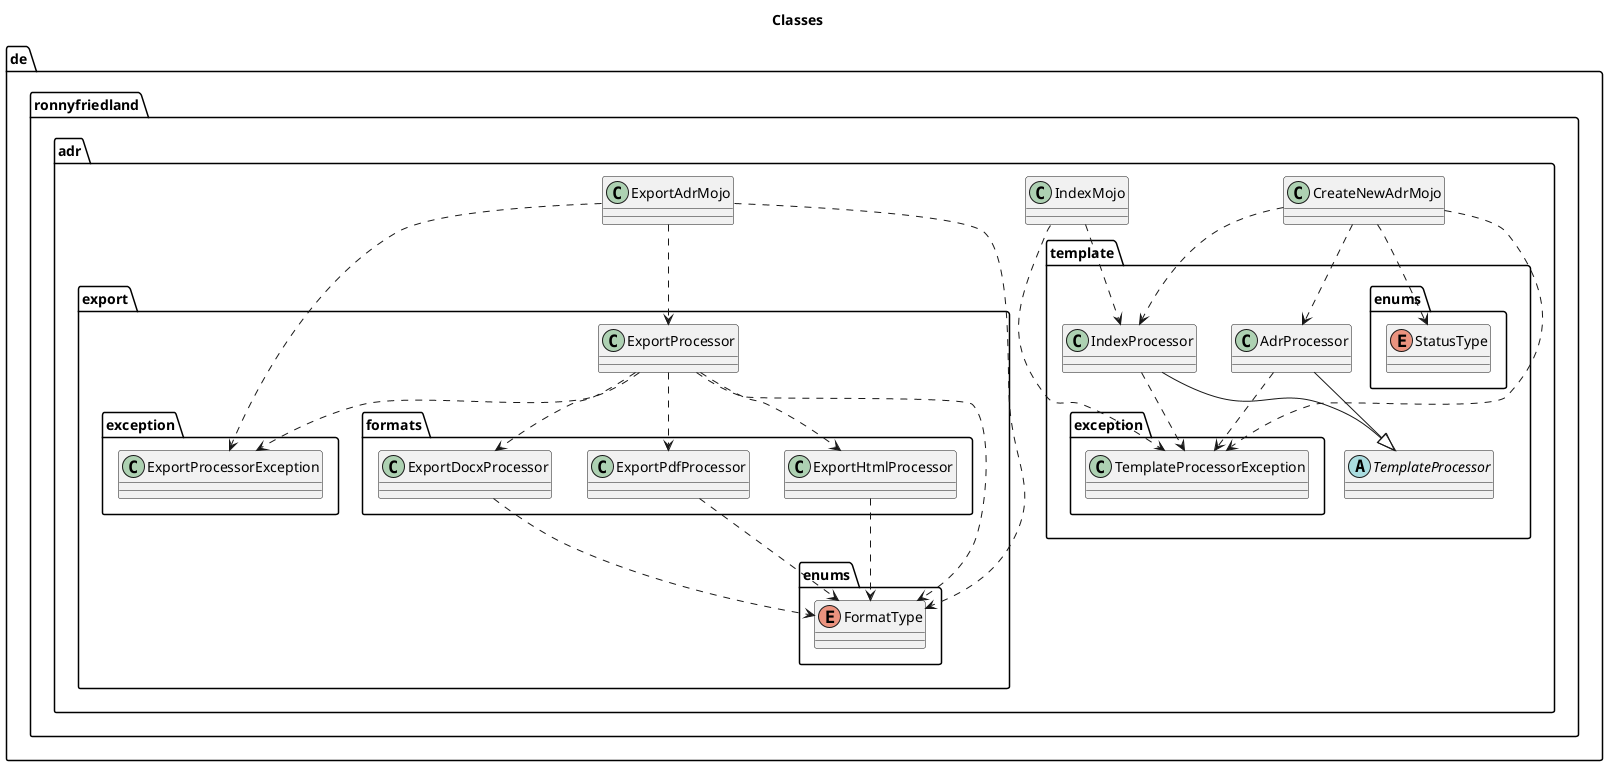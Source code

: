 @startuml

title Classes

abstract class de.ronnyfriedland.adr.template.TemplateProcessor
class de.ronnyfriedland.adr.CreateNewAdrMojo
class de.ronnyfriedland.adr.ExportAdrMojo
class de.ronnyfriedland.adr.IndexMojo
class de.ronnyfriedland.adr.export.ExportProcessor
class de.ronnyfriedland.adr.export.exception.ExportProcessorException
class de.ronnyfriedland.adr.export.formats.ExportDocxProcessor
class de.ronnyfriedland.adr.export.formats.ExportHtmlProcessor
class de.ronnyfriedland.adr.export.formats.ExportPdfProcessor
class de.ronnyfriedland.adr.template.AdrProcessor
class de.ronnyfriedland.adr.template.IndexProcessor
class de.ronnyfriedland.adr.template.exception.TemplateProcessorException
enum de.ronnyfriedland.adr.export.enums.FormatType
enum de.ronnyfriedland.adr.template.enums.StatusType
de.ronnyfriedland.adr.CreateNewAdrMojo ..> de.ronnyfriedland.adr.template.AdrProcessor
de.ronnyfriedland.adr.CreateNewAdrMojo ..> de.ronnyfriedland.adr.template.IndexProcessor
de.ronnyfriedland.adr.CreateNewAdrMojo ..> de.ronnyfriedland.adr.template.exception.TemplateProcessorException
de.ronnyfriedland.adr.CreateNewAdrMojo ..> de.ronnyfriedland.adr.template.enums.StatusType
de.ronnyfriedland.adr.ExportAdrMojo ..> de.ronnyfriedland.adr.export.ExportProcessor
de.ronnyfriedland.adr.ExportAdrMojo ..> de.ronnyfriedland.adr.export.exception.ExportProcessorException
de.ronnyfriedland.adr.ExportAdrMojo ..> de.ronnyfriedland.adr.export.enums.FormatType
de.ronnyfriedland.adr.IndexMojo ..> de.ronnyfriedland.adr.template.IndexProcessor
de.ronnyfriedland.adr.IndexMojo ..> de.ronnyfriedland.adr.template.exception.TemplateProcessorException
de.ronnyfriedland.adr.export.ExportProcessor ..> de.ronnyfriedland.adr.export.exception.ExportProcessorException
de.ronnyfriedland.adr.export.ExportProcessor ..> de.ronnyfriedland.adr.export.formats.ExportDocxProcessor
de.ronnyfriedland.adr.export.ExportProcessor ..> de.ronnyfriedland.adr.export.formats.ExportHtmlProcessor
de.ronnyfriedland.adr.export.ExportProcessor ..> de.ronnyfriedland.adr.export.formats.ExportPdfProcessor
de.ronnyfriedland.adr.export.ExportProcessor ..> de.ronnyfriedland.adr.export.enums.FormatType
de.ronnyfriedland.adr.export.formats.ExportDocxProcessor ..> de.ronnyfriedland.adr.export.enums.FormatType
de.ronnyfriedland.adr.export.formats.ExportHtmlProcessor ..> de.ronnyfriedland.adr.export.enums.FormatType
de.ronnyfriedland.adr.export.formats.ExportPdfProcessor ..> de.ronnyfriedland.adr.export.enums.FormatType
de.ronnyfriedland.adr.template.AdrProcessor --|> de.ronnyfriedland.adr.template.TemplateProcessor
de.ronnyfriedland.adr.template.AdrProcessor ..> de.ronnyfriedland.adr.template.exception.TemplateProcessorException
de.ronnyfriedland.adr.template.IndexProcessor --|> de.ronnyfriedland.adr.template.TemplateProcessor
de.ronnyfriedland.adr.template.IndexProcessor ..> de.ronnyfriedland.adr.template.exception.TemplateProcessorException

@enduml